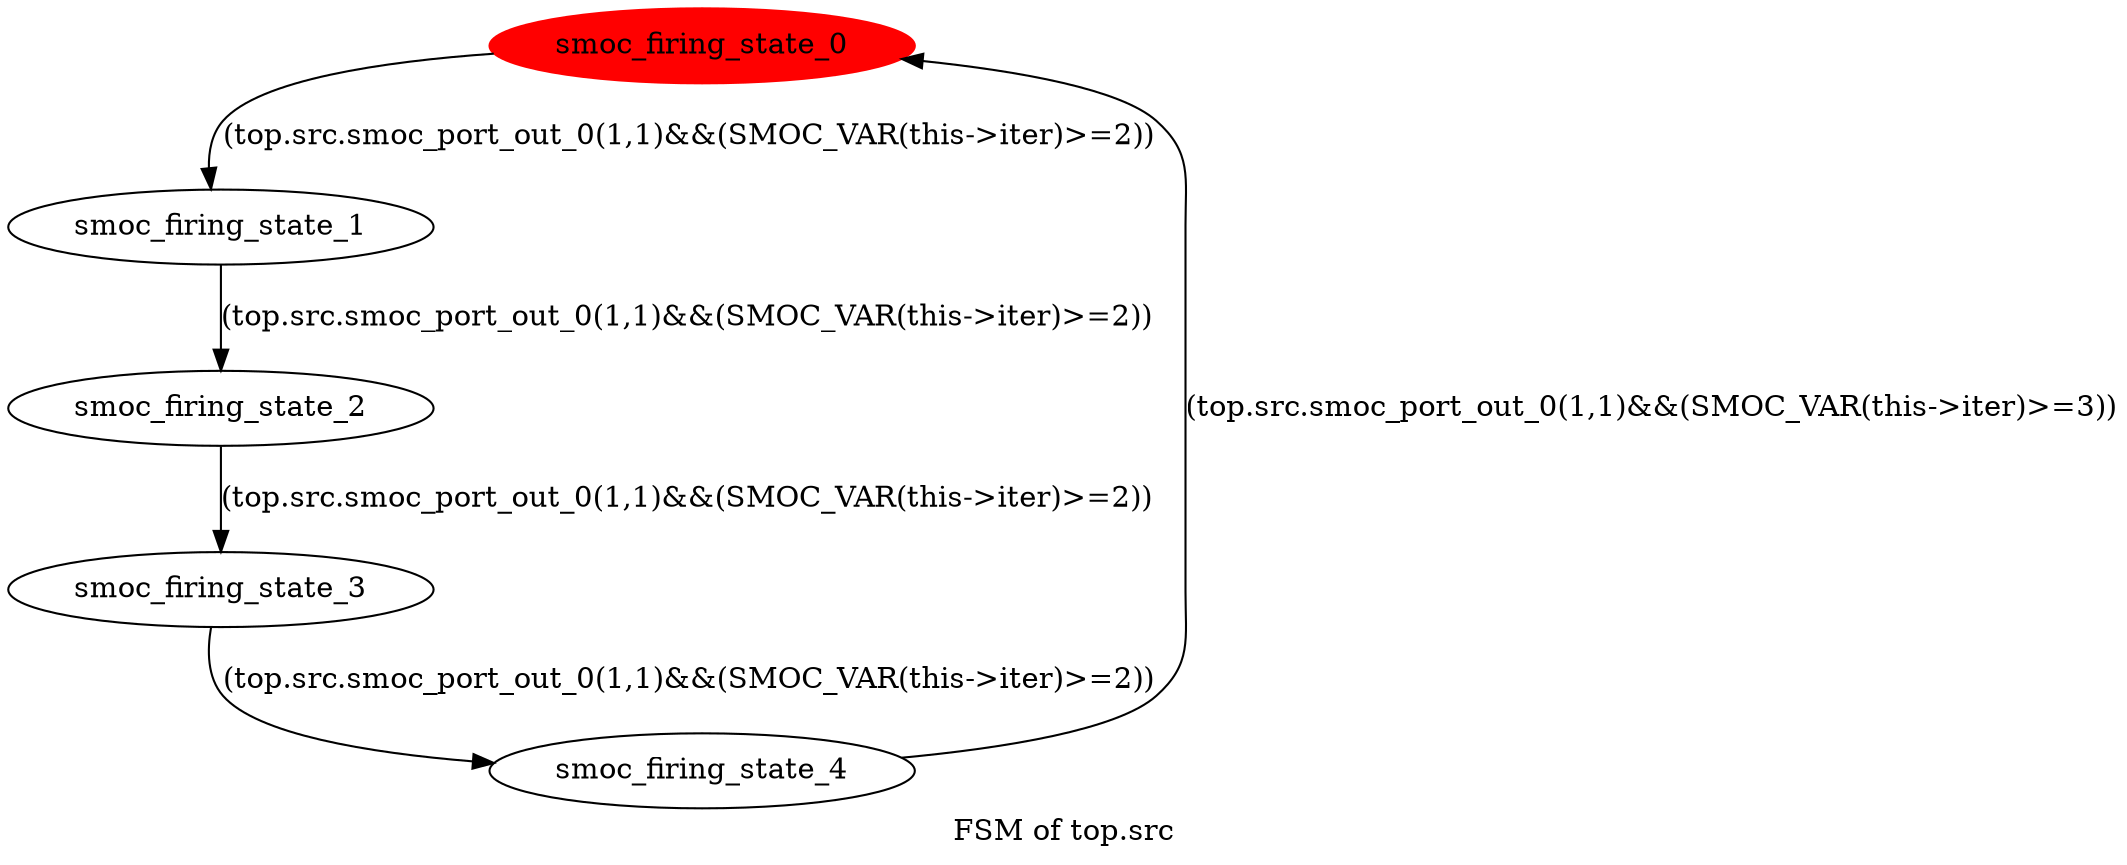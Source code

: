 digraph G {
graph [label="FSM of top.src"]
0[color="red" label="smoc_firing_state_0" style="filled"];
1[label="smoc_firing_state_1"];
2[label="smoc_firing_state_2"];
3[label="smoc_firing_state_3"];
4[label="smoc_firing_state_4"];
0->1 [label="(top.src.smoc_port_out_0(1,1)&&(SMOC_VAR(this->iter)>=2))"];
1->2 [label="(top.src.smoc_port_out_0(1,1)&&(SMOC_VAR(this->iter)>=2))"];
2->3 [label="(top.src.smoc_port_out_0(1,1)&&(SMOC_VAR(this->iter)>=2))"];
3->4 [label="(top.src.smoc_port_out_0(1,1)&&(SMOC_VAR(this->iter)>=2))"];
4->0 [label="(top.src.smoc_port_out_0(1,1)&&(SMOC_VAR(this->iter)>=3))"];
}
digraph G {
graph [label="FSM of top.snk"]
0[color="red" label="smoc_firing_state_5" style="filled"];
0->0 [label="top.snk.smoc_port_in_0(1,1)"];
}
